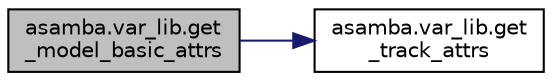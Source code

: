 digraph "asamba.var_lib.get_model_basic_attrs"
{
  edge [fontname="Helvetica",fontsize="10",labelfontname="Helvetica",labelfontsize="10"];
  node [fontname="Helvetica",fontsize="10",shape=record];
  rankdir="LR";
  Node16 [label="asamba.var_lib.get\l_model_basic_attrs",height=0.2,width=0.4,color="black", fillcolor="grey75", style="filled", fontcolor="black"];
  Node16 -> Node17 [color="midnightblue",fontsize="10",style="solid",fontname="Helvetica"];
  Node17 [label="asamba.var_lib.get\l_track_attrs",height=0.2,width=0.4,color="black", fillcolor="white", style="filled",URL="$namespaceasamba_1_1var__lib.html#af9d74851b62f321dbf694bd2ef8fa3ed"];
}
